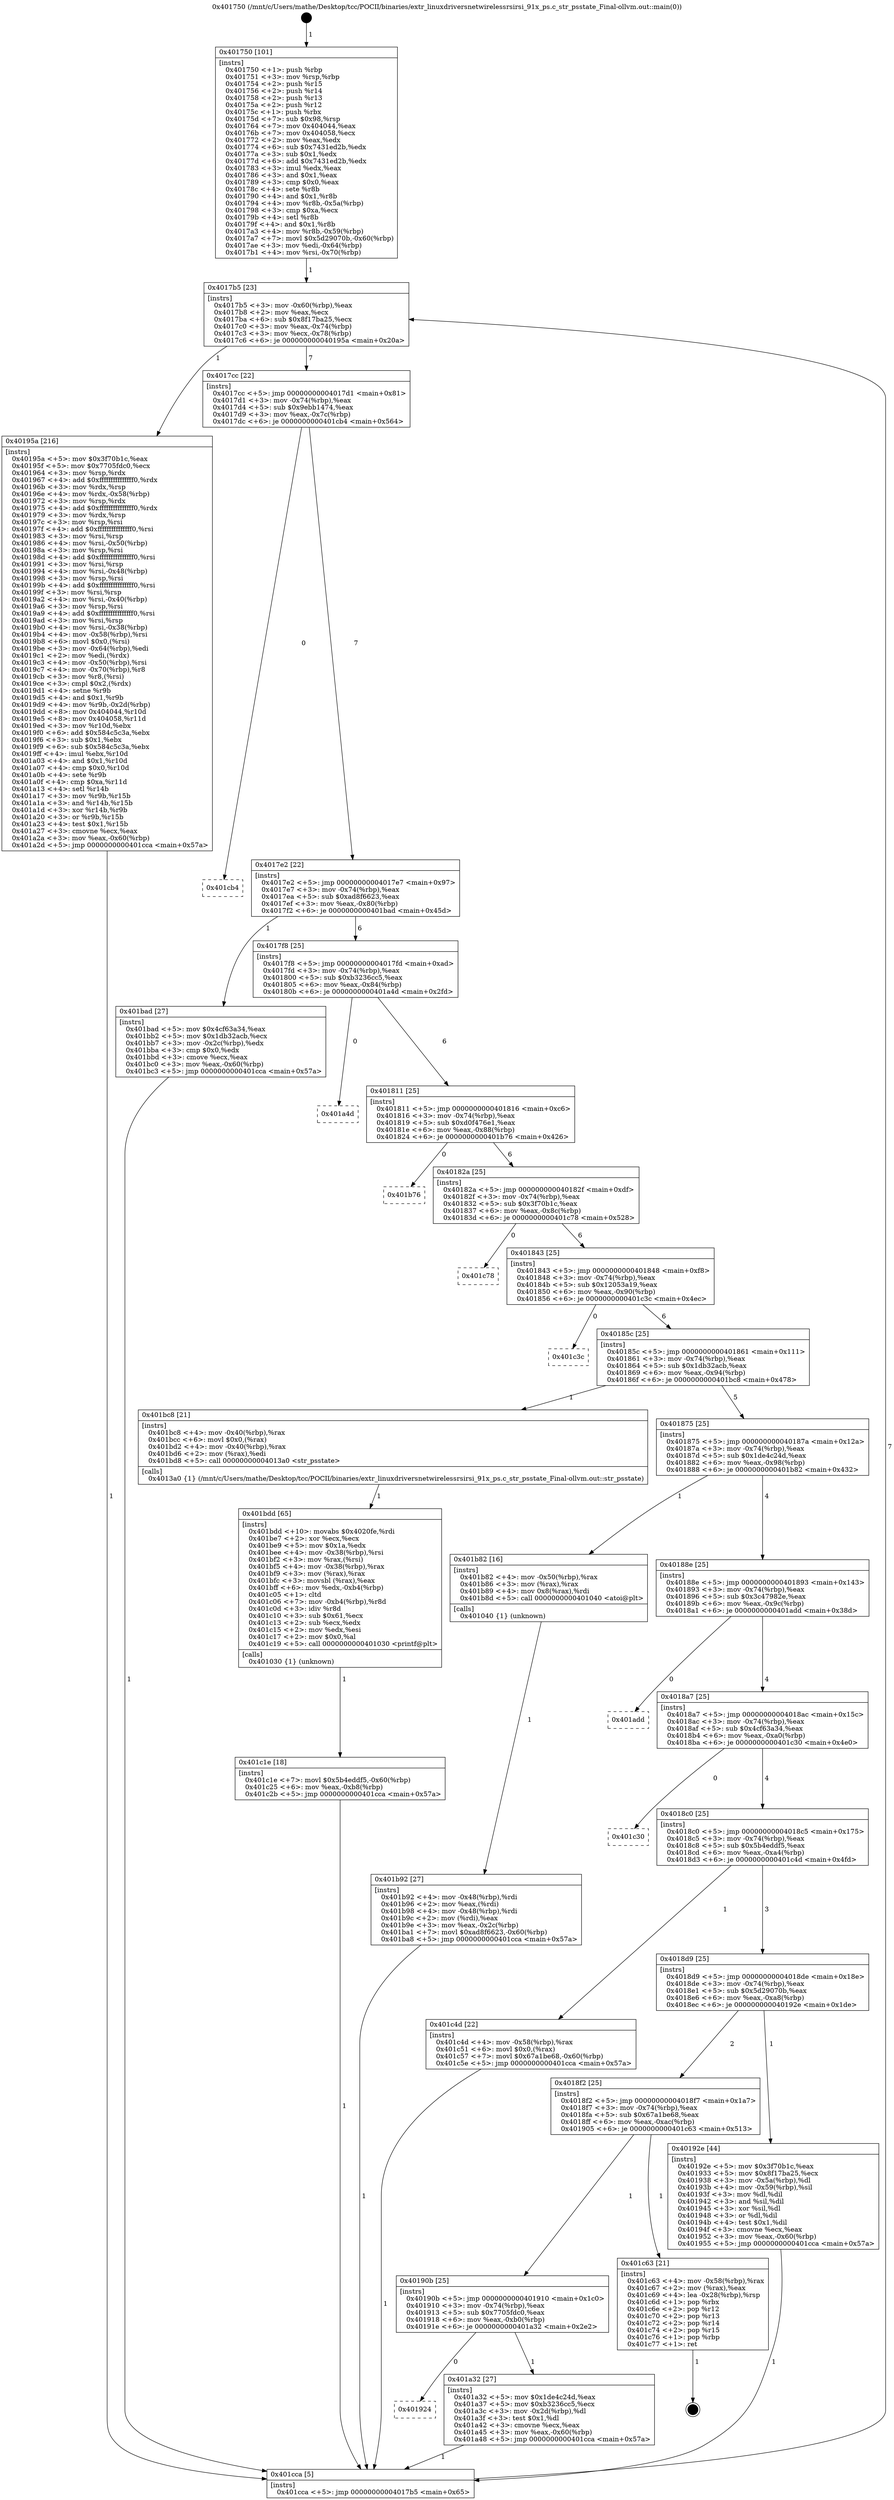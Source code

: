 digraph "0x401750" {
  label = "0x401750 (/mnt/c/Users/mathe/Desktop/tcc/POCII/binaries/extr_linuxdriversnetwirelessrsirsi_91x_ps.c_str_psstate_Final-ollvm.out::main(0))"
  labelloc = "t"
  node[shape=record]

  Entry [label="",width=0.3,height=0.3,shape=circle,fillcolor=black,style=filled]
  "0x4017b5" [label="{
     0x4017b5 [23]\l
     | [instrs]\l
     &nbsp;&nbsp;0x4017b5 \<+3\>: mov -0x60(%rbp),%eax\l
     &nbsp;&nbsp;0x4017b8 \<+2\>: mov %eax,%ecx\l
     &nbsp;&nbsp;0x4017ba \<+6\>: sub $0x8f17ba25,%ecx\l
     &nbsp;&nbsp;0x4017c0 \<+3\>: mov %eax,-0x74(%rbp)\l
     &nbsp;&nbsp;0x4017c3 \<+3\>: mov %ecx,-0x78(%rbp)\l
     &nbsp;&nbsp;0x4017c6 \<+6\>: je 000000000040195a \<main+0x20a\>\l
  }"]
  "0x40195a" [label="{
     0x40195a [216]\l
     | [instrs]\l
     &nbsp;&nbsp;0x40195a \<+5\>: mov $0x3f70b1c,%eax\l
     &nbsp;&nbsp;0x40195f \<+5\>: mov $0x7705fdc0,%ecx\l
     &nbsp;&nbsp;0x401964 \<+3\>: mov %rsp,%rdx\l
     &nbsp;&nbsp;0x401967 \<+4\>: add $0xfffffffffffffff0,%rdx\l
     &nbsp;&nbsp;0x40196b \<+3\>: mov %rdx,%rsp\l
     &nbsp;&nbsp;0x40196e \<+4\>: mov %rdx,-0x58(%rbp)\l
     &nbsp;&nbsp;0x401972 \<+3\>: mov %rsp,%rdx\l
     &nbsp;&nbsp;0x401975 \<+4\>: add $0xfffffffffffffff0,%rdx\l
     &nbsp;&nbsp;0x401979 \<+3\>: mov %rdx,%rsp\l
     &nbsp;&nbsp;0x40197c \<+3\>: mov %rsp,%rsi\l
     &nbsp;&nbsp;0x40197f \<+4\>: add $0xfffffffffffffff0,%rsi\l
     &nbsp;&nbsp;0x401983 \<+3\>: mov %rsi,%rsp\l
     &nbsp;&nbsp;0x401986 \<+4\>: mov %rsi,-0x50(%rbp)\l
     &nbsp;&nbsp;0x40198a \<+3\>: mov %rsp,%rsi\l
     &nbsp;&nbsp;0x40198d \<+4\>: add $0xfffffffffffffff0,%rsi\l
     &nbsp;&nbsp;0x401991 \<+3\>: mov %rsi,%rsp\l
     &nbsp;&nbsp;0x401994 \<+4\>: mov %rsi,-0x48(%rbp)\l
     &nbsp;&nbsp;0x401998 \<+3\>: mov %rsp,%rsi\l
     &nbsp;&nbsp;0x40199b \<+4\>: add $0xfffffffffffffff0,%rsi\l
     &nbsp;&nbsp;0x40199f \<+3\>: mov %rsi,%rsp\l
     &nbsp;&nbsp;0x4019a2 \<+4\>: mov %rsi,-0x40(%rbp)\l
     &nbsp;&nbsp;0x4019a6 \<+3\>: mov %rsp,%rsi\l
     &nbsp;&nbsp;0x4019a9 \<+4\>: add $0xfffffffffffffff0,%rsi\l
     &nbsp;&nbsp;0x4019ad \<+3\>: mov %rsi,%rsp\l
     &nbsp;&nbsp;0x4019b0 \<+4\>: mov %rsi,-0x38(%rbp)\l
     &nbsp;&nbsp;0x4019b4 \<+4\>: mov -0x58(%rbp),%rsi\l
     &nbsp;&nbsp;0x4019b8 \<+6\>: movl $0x0,(%rsi)\l
     &nbsp;&nbsp;0x4019be \<+3\>: mov -0x64(%rbp),%edi\l
     &nbsp;&nbsp;0x4019c1 \<+2\>: mov %edi,(%rdx)\l
     &nbsp;&nbsp;0x4019c3 \<+4\>: mov -0x50(%rbp),%rsi\l
     &nbsp;&nbsp;0x4019c7 \<+4\>: mov -0x70(%rbp),%r8\l
     &nbsp;&nbsp;0x4019cb \<+3\>: mov %r8,(%rsi)\l
     &nbsp;&nbsp;0x4019ce \<+3\>: cmpl $0x2,(%rdx)\l
     &nbsp;&nbsp;0x4019d1 \<+4\>: setne %r9b\l
     &nbsp;&nbsp;0x4019d5 \<+4\>: and $0x1,%r9b\l
     &nbsp;&nbsp;0x4019d9 \<+4\>: mov %r9b,-0x2d(%rbp)\l
     &nbsp;&nbsp;0x4019dd \<+8\>: mov 0x404044,%r10d\l
     &nbsp;&nbsp;0x4019e5 \<+8\>: mov 0x404058,%r11d\l
     &nbsp;&nbsp;0x4019ed \<+3\>: mov %r10d,%ebx\l
     &nbsp;&nbsp;0x4019f0 \<+6\>: add $0x584c5c3a,%ebx\l
     &nbsp;&nbsp;0x4019f6 \<+3\>: sub $0x1,%ebx\l
     &nbsp;&nbsp;0x4019f9 \<+6\>: sub $0x584c5c3a,%ebx\l
     &nbsp;&nbsp;0x4019ff \<+4\>: imul %ebx,%r10d\l
     &nbsp;&nbsp;0x401a03 \<+4\>: and $0x1,%r10d\l
     &nbsp;&nbsp;0x401a07 \<+4\>: cmp $0x0,%r10d\l
     &nbsp;&nbsp;0x401a0b \<+4\>: sete %r9b\l
     &nbsp;&nbsp;0x401a0f \<+4\>: cmp $0xa,%r11d\l
     &nbsp;&nbsp;0x401a13 \<+4\>: setl %r14b\l
     &nbsp;&nbsp;0x401a17 \<+3\>: mov %r9b,%r15b\l
     &nbsp;&nbsp;0x401a1a \<+3\>: and %r14b,%r15b\l
     &nbsp;&nbsp;0x401a1d \<+3\>: xor %r14b,%r9b\l
     &nbsp;&nbsp;0x401a20 \<+3\>: or %r9b,%r15b\l
     &nbsp;&nbsp;0x401a23 \<+4\>: test $0x1,%r15b\l
     &nbsp;&nbsp;0x401a27 \<+3\>: cmovne %ecx,%eax\l
     &nbsp;&nbsp;0x401a2a \<+3\>: mov %eax,-0x60(%rbp)\l
     &nbsp;&nbsp;0x401a2d \<+5\>: jmp 0000000000401cca \<main+0x57a\>\l
  }"]
  "0x4017cc" [label="{
     0x4017cc [22]\l
     | [instrs]\l
     &nbsp;&nbsp;0x4017cc \<+5\>: jmp 00000000004017d1 \<main+0x81\>\l
     &nbsp;&nbsp;0x4017d1 \<+3\>: mov -0x74(%rbp),%eax\l
     &nbsp;&nbsp;0x4017d4 \<+5\>: sub $0x9ebb1474,%eax\l
     &nbsp;&nbsp;0x4017d9 \<+3\>: mov %eax,-0x7c(%rbp)\l
     &nbsp;&nbsp;0x4017dc \<+6\>: je 0000000000401cb4 \<main+0x564\>\l
  }"]
  Exit [label="",width=0.3,height=0.3,shape=circle,fillcolor=black,style=filled,peripheries=2]
  "0x401cb4" [label="{
     0x401cb4\l
  }", style=dashed]
  "0x4017e2" [label="{
     0x4017e2 [22]\l
     | [instrs]\l
     &nbsp;&nbsp;0x4017e2 \<+5\>: jmp 00000000004017e7 \<main+0x97\>\l
     &nbsp;&nbsp;0x4017e7 \<+3\>: mov -0x74(%rbp),%eax\l
     &nbsp;&nbsp;0x4017ea \<+5\>: sub $0xad8f6623,%eax\l
     &nbsp;&nbsp;0x4017ef \<+3\>: mov %eax,-0x80(%rbp)\l
     &nbsp;&nbsp;0x4017f2 \<+6\>: je 0000000000401bad \<main+0x45d\>\l
  }"]
  "0x401c1e" [label="{
     0x401c1e [18]\l
     | [instrs]\l
     &nbsp;&nbsp;0x401c1e \<+7\>: movl $0x5b4eddf5,-0x60(%rbp)\l
     &nbsp;&nbsp;0x401c25 \<+6\>: mov %eax,-0xb8(%rbp)\l
     &nbsp;&nbsp;0x401c2b \<+5\>: jmp 0000000000401cca \<main+0x57a\>\l
  }"]
  "0x401bad" [label="{
     0x401bad [27]\l
     | [instrs]\l
     &nbsp;&nbsp;0x401bad \<+5\>: mov $0x4cf63a34,%eax\l
     &nbsp;&nbsp;0x401bb2 \<+5\>: mov $0x1db32acb,%ecx\l
     &nbsp;&nbsp;0x401bb7 \<+3\>: mov -0x2c(%rbp),%edx\l
     &nbsp;&nbsp;0x401bba \<+3\>: cmp $0x0,%edx\l
     &nbsp;&nbsp;0x401bbd \<+3\>: cmove %ecx,%eax\l
     &nbsp;&nbsp;0x401bc0 \<+3\>: mov %eax,-0x60(%rbp)\l
     &nbsp;&nbsp;0x401bc3 \<+5\>: jmp 0000000000401cca \<main+0x57a\>\l
  }"]
  "0x4017f8" [label="{
     0x4017f8 [25]\l
     | [instrs]\l
     &nbsp;&nbsp;0x4017f8 \<+5\>: jmp 00000000004017fd \<main+0xad\>\l
     &nbsp;&nbsp;0x4017fd \<+3\>: mov -0x74(%rbp),%eax\l
     &nbsp;&nbsp;0x401800 \<+5\>: sub $0xb3236cc5,%eax\l
     &nbsp;&nbsp;0x401805 \<+6\>: mov %eax,-0x84(%rbp)\l
     &nbsp;&nbsp;0x40180b \<+6\>: je 0000000000401a4d \<main+0x2fd\>\l
  }"]
  "0x401bdd" [label="{
     0x401bdd [65]\l
     | [instrs]\l
     &nbsp;&nbsp;0x401bdd \<+10\>: movabs $0x4020fe,%rdi\l
     &nbsp;&nbsp;0x401be7 \<+2\>: xor %ecx,%ecx\l
     &nbsp;&nbsp;0x401be9 \<+5\>: mov $0x1a,%edx\l
     &nbsp;&nbsp;0x401bee \<+4\>: mov -0x38(%rbp),%rsi\l
     &nbsp;&nbsp;0x401bf2 \<+3\>: mov %rax,(%rsi)\l
     &nbsp;&nbsp;0x401bf5 \<+4\>: mov -0x38(%rbp),%rax\l
     &nbsp;&nbsp;0x401bf9 \<+3\>: mov (%rax),%rax\l
     &nbsp;&nbsp;0x401bfc \<+3\>: movsbl (%rax),%eax\l
     &nbsp;&nbsp;0x401bff \<+6\>: mov %edx,-0xb4(%rbp)\l
     &nbsp;&nbsp;0x401c05 \<+1\>: cltd\l
     &nbsp;&nbsp;0x401c06 \<+7\>: mov -0xb4(%rbp),%r8d\l
     &nbsp;&nbsp;0x401c0d \<+3\>: idiv %r8d\l
     &nbsp;&nbsp;0x401c10 \<+3\>: sub $0x61,%ecx\l
     &nbsp;&nbsp;0x401c13 \<+2\>: sub %ecx,%edx\l
     &nbsp;&nbsp;0x401c15 \<+2\>: mov %edx,%esi\l
     &nbsp;&nbsp;0x401c17 \<+2\>: mov $0x0,%al\l
     &nbsp;&nbsp;0x401c19 \<+5\>: call 0000000000401030 \<printf@plt\>\l
     | [calls]\l
     &nbsp;&nbsp;0x401030 \{1\} (unknown)\l
  }"]
  "0x401a4d" [label="{
     0x401a4d\l
  }", style=dashed]
  "0x401811" [label="{
     0x401811 [25]\l
     | [instrs]\l
     &nbsp;&nbsp;0x401811 \<+5\>: jmp 0000000000401816 \<main+0xc6\>\l
     &nbsp;&nbsp;0x401816 \<+3\>: mov -0x74(%rbp),%eax\l
     &nbsp;&nbsp;0x401819 \<+5\>: sub $0xd0f476e1,%eax\l
     &nbsp;&nbsp;0x40181e \<+6\>: mov %eax,-0x88(%rbp)\l
     &nbsp;&nbsp;0x401824 \<+6\>: je 0000000000401b76 \<main+0x426\>\l
  }"]
  "0x401b92" [label="{
     0x401b92 [27]\l
     | [instrs]\l
     &nbsp;&nbsp;0x401b92 \<+4\>: mov -0x48(%rbp),%rdi\l
     &nbsp;&nbsp;0x401b96 \<+2\>: mov %eax,(%rdi)\l
     &nbsp;&nbsp;0x401b98 \<+4\>: mov -0x48(%rbp),%rdi\l
     &nbsp;&nbsp;0x401b9c \<+2\>: mov (%rdi),%eax\l
     &nbsp;&nbsp;0x401b9e \<+3\>: mov %eax,-0x2c(%rbp)\l
     &nbsp;&nbsp;0x401ba1 \<+7\>: movl $0xad8f6623,-0x60(%rbp)\l
     &nbsp;&nbsp;0x401ba8 \<+5\>: jmp 0000000000401cca \<main+0x57a\>\l
  }"]
  "0x401b76" [label="{
     0x401b76\l
  }", style=dashed]
  "0x40182a" [label="{
     0x40182a [25]\l
     | [instrs]\l
     &nbsp;&nbsp;0x40182a \<+5\>: jmp 000000000040182f \<main+0xdf\>\l
     &nbsp;&nbsp;0x40182f \<+3\>: mov -0x74(%rbp),%eax\l
     &nbsp;&nbsp;0x401832 \<+5\>: sub $0x3f70b1c,%eax\l
     &nbsp;&nbsp;0x401837 \<+6\>: mov %eax,-0x8c(%rbp)\l
     &nbsp;&nbsp;0x40183d \<+6\>: je 0000000000401c78 \<main+0x528\>\l
  }"]
  "0x401924" [label="{
     0x401924\l
  }", style=dashed]
  "0x401c78" [label="{
     0x401c78\l
  }", style=dashed]
  "0x401843" [label="{
     0x401843 [25]\l
     | [instrs]\l
     &nbsp;&nbsp;0x401843 \<+5\>: jmp 0000000000401848 \<main+0xf8\>\l
     &nbsp;&nbsp;0x401848 \<+3\>: mov -0x74(%rbp),%eax\l
     &nbsp;&nbsp;0x40184b \<+5\>: sub $0x12053a19,%eax\l
     &nbsp;&nbsp;0x401850 \<+6\>: mov %eax,-0x90(%rbp)\l
     &nbsp;&nbsp;0x401856 \<+6\>: je 0000000000401c3c \<main+0x4ec\>\l
  }"]
  "0x401a32" [label="{
     0x401a32 [27]\l
     | [instrs]\l
     &nbsp;&nbsp;0x401a32 \<+5\>: mov $0x1de4c24d,%eax\l
     &nbsp;&nbsp;0x401a37 \<+5\>: mov $0xb3236cc5,%ecx\l
     &nbsp;&nbsp;0x401a3c \<+3\>: mov -0x2d(%rbp),%dl\l
     &nbsp;&nbsp;0x401a3f \<+3\>: test $0x1,%dl\l
     &nbsp;&nbsp;0x401a42 \<+3\>: cmovne %ecx,%eax\l
     &nbsp;&nbsp;0x401a45 \<+3\>: mov %eax,-0x60(%rbp)\l
     &nbsp;&nbsp;0x401a48 \<+5\>: jmp 0000000000401cca \<main+0x57a\>\l
  }"]
  "0x401c3c" [label="{
     0x401c3c\l
  }", style=dashed]
  "0x40185c" [label="{
     0x40185c [25]\l
     | [instrs]\l
     &nbsp;&nbsp;0x40185c \<+5\>: jmp 0000000000401861 \<main+0x111\>\l
     &nbsp;&nbsp;0x401861 \<+3\>: mov -0x74(%rbp),%eax\l
     &nbsp;&nbsp;0x401864 \<+5\>: sub $0x1db32acb,%eax\l
     &nbsp;&nbsp;0x401869 \<+6\>: mov %eax,-0x94(%rbp)\l
     &nbsp;&nbsp;0x40186f \<+6\>: je 0000000000401bc8 \<main+0x478\>\l
  }"]
  "0x40190b" [label="{
     0x40190b [25]\l
     | [instrs]\l
     &nbsp;&nbsp;0x40190b \<+5\>: jmp 0000000000401910 \<main+0x1c0\>\l
     &nbsp;&nbsp;0x401910 \<+3\>: mov -0x74(%rbp),%eax\l
     &nbsp;&nbsp;0x401913 \<+5\>: sub $0x7705fdc0,%eax\l
     &nbsp;&nbsp;0x401918 \<+6\>: mov %eax,-0xb0(%rbp)\l
     &nbsp;&nbsp;0x40191e \<+6\>: je 0000000000401a32 \<main+0x2e2\>\l
  }"]
  "0x401bc8" [label="{
     0x401bc8 [21]\l
     | [instrs]\l
     &nbsp;&nbsp;0x401bc8 \<+4\>: mov -0x40(%rbp),%rax\l
     &nbsp;&nbsp;0x401bcc \<+6\>: movl $0x0,(%rax)\l
     &nbsp;&nbsp;0x401bd2 \<+4\>: mov -0x40(%rbp),%rax\l
     &nbsp;&nbsp;0x401bd6 \<+2\>: mov (%rax),%edi\l
     &nbsp;&nbsp;0x401bd8 \<+5\>: call 00000000004013a0 \<str_psstate\>\l
     | [calls]\l
     &nbsp;&nbsp;0x4013a0 \{1\} (/mnt/c/Users/mathe/Desktop/tcc/POCII/binaries/extr_linuxdriversnetwirelessrsirsi_91x_ps.c_str_psstate_Final-ollvm.out::str_psstate)\l
  }"]
  "0x401875" [label="{
     0x401875 [25]\l
     | [instrs]\l
     &nbsp;&nbsp;0x401875 \<+5\>: jmp 000000000040187a \<main+0x12a\>\l
     &nbsp;&nbsp;0x40187a \<+3\>: mov -0x74(%rbp),%eax\l
     &nbsp;&nbsp;0x40187d \<+5\>: sub $0x1de4c24d,%eax\l
     &nbsp;&nbsp;0x401882 \<+6\>: mov %eax,-0x98(%rbp)\l
     &nbsp;&nbsp;0x401888 \<+6\>: je 0000000000401b82 \<main+0x432\>\l
  }"]
  "0x401c63" [label="{
     0x401c63 [21]\l
     | [instrs]\l
     &nbsp;&nbsp;0x401c63 \<+4\>: mov -0x58(%rbp),%rax\l
     &nbsp;&nbsp;0x401c67 \<+2\>: mov (%rax),%eax\l
     &nbsp;&nbsp;0x401c69 \<+4\>: lea -0x28(%rbp),%rsp\l
     &nbsp;&nbsp;0x401c6d \<+1\>: pop %rbx\l
     &nbsp;&nbsp;0x401c6e \<+2\>: pop %r12\l
     &nbsp;&nbsp;0x401c70 \<+2\>: pop %r13\l
     &nbsp;&nbsp;0x401c72 \<+2\>: pop %r14\l
     &nbsp;&nbsp;0x401c74 \<+2\>: pop %r15\l
     &nbsp;&nbsp;0x401c76 \<+1\>: pop %rbp\l
     &nbsp;&nbsp;0x401c77 \<+1\>: ret\l
  }"]
  "0x401b82" [label="{
     0x401b82 [16]\l
     | [instrs]\l
     &nbsp;&nbsp;0x401b82 \<+4\>: mov -0x50(%rbp),%rax\l
     &nbsp;&nbsp;0x401b86 \<+3\>: mov (%rax),%rax\l
     &nbsp;&nbsp;0x401b89 \<+4\>: mov 0x8(%rax),%rdi\l
     &nbsp;&nbsp;0x401b8d \<+5\>: call 0000000000401040 \<atoi@plt\>\l
     | [calls]\l
     &nbsp;&nbsp;0x401040 \{1\} (unknown)\l
  }"]
  "0x40188e" [label="{
     0x40188e [25]\l
     | [instrs]\l
     &nbsp;&nbsp;0x40188e \<+5\>: jmp 0000000000401893 \<main+0x143\>\l
     &nbsp;&nbsp;0x401893 \<+3\>: mov -0x74(%rbp),%eax\l
     &nbsp;&nbsp;0x401896 \<+5\>: sub $0x3c47982e,%eax\l
     &nbsp;&nbsp;0x40189b \<+6\>: mov %eax,-0x9c(%rbp)\l
     &nbsp;&nbsp;0x4018a1 \<+6\>: je 0000000000401add \<main+0x38d\>\l
  }"]
  "0x401750" [label="{
     0x401750 [101]\l
     | [instrs]\l
     &nbsp;&nbsp;0x401750 \<+1\>: push %rbp\l
     &nbsp;&nbsp;0x401751 \<+3\>: mov %rsp,%rbp\l
     &nbsp;&nbsp;0x401754 \<+2\>: push %r15\l
     &nbsp;&nbsp;0x401756 \<+2\>: push %r14\l
     &nbsp;&nbsp;0x401758 \<+2\>: push %r13\l
     &nbsp;&nbsp;0x40175a \<+2\>: push %r12\l
     &nbsp;&nbsp;0x40175c \<+1\>: push %rbx\l
     &nbsp;&nbsp;0x40175d \<+7\>: sub $0x98,%rsp\l
     &nbsp;&nbsp;0x401764 \<+7\>: mov 0x404044,%eax\l
     &nbsp;&nbsp;0x40176b \<+7\>: mov 0x404058,%ecx\l
     &nbsp;&nbsp;0x401772 \<+2\>: mov %eax,%edx\l
     &nbsp;&nbsp;0x401774 \<+6\>: sub $0x7431ed2b,%edx\l
     &nbsp;&nbsp;0x40177a \<+3\>: sub $0x1,%edx\l
     &nbsp;&nbsp;0x40177d \<+6\>: add $0x7431ed2b,%edx\l
     &nbsp;&nbsp;0x401783 \<+3\>: imul %edx,%eax\l
     &nbsp;&nbsp;0x401786 \<+3\>: and $0x1,%eax\l
     &nbsp;&nbsp;0x401789 \<+3\>: cmp $0x0,%eax\l
     &nbsp;&nbsp;0x40178c \<+4\>: sete %r8b\l
     &nbsp;&nbsp;0x401790 \<+4\>: and $0x1,%r8b\l
     &nbsp;&nbsp;0x401794 \<+4\>: mov %r8b,-0x5a(%rbp)\l
     &nbsp;&nbsp;0x401798 \<+3\>: cmp $0xa,%ecx\l
     &nbsp;&nbsp;0x40179b \<+4\>: setl %r8b\l
     &nbsp;&nbsp;0x40179f \<+4\>: and $0x1,%r8b\l
     &nbsp;&nbsp;0x4017a3 \<+4\>: mov %r8b,-0x59(%rbp)\l
     &nbsp;&nbsp;0x4017a7 \<+7\>: movl $0x5d29070b,-0x60(%rbp)\l
     &nbsp;&nbsp;0x4017ae \<+3\>: mov %edi,-0x64(%rbp)\l
     &nbsp;&nbsp;0x4017b1 \<+4\>: mov %rsi,-0x70(%rbp)\l
  }"]
  "0x401add" [label="{
     0x401add\l
  }", style=dashed]
  "0x4018a7" [label="{
     0x4018a7 [25]\l
     | [instrs]\l
     &nbsp;&nbsp;0x4018a7 \<+5\>: jmp 00000000004018ac \<main+0x15c\>\l
     &nbsp;&nbsp;0x4018ac \<+3\>: mov -0x74(%rbp),%eax\l
     &nbsp;&nbsp;0x4018af \<+5\>: sub $0x4cf63a34,%eax\l
     &nbsp;&nbsp;0x4018b4 \<+6\>: mov %eax,-0xa0(%rbp)\l
     &nbsp;&nbsp;0x4018ba \<+6\>: je 0000000000401c30 \<main+0x4e0\>\l
  }"]
  "0x401cca" [label="{
     0x401cca [5]\l
     | [instrs]\l
     &nbsp;&nbsp;0x401cca \<+5\>: jmp 00000000004017b5 \<main+0x65\>\l
  }"]
  "0x401c30" [label="{
     0x401c30\l
  }", style=dashed]
  "0x4018c0" [label="{
     0x4018c0 [25]\l
     | [instrs]\l
     &nbsp;&nbsp;0x4018c0 \<+5\>: jmp 00000000004018c5 \<main+0x175\>\l
     &nbsp;&nbsp;0x4018c5 \<+3\>: mov -0x74(%rbp),%eax\l
     &nbsp;&nbsp;0x4018c8 \<+5\>: sub $0x5b4eddf5,%eax\l
     &nbsp;&nbsp;0x4018cd \<+6\>: mov %eax,-0xa4(%rbp)\l
     &nbsp;&nbsp;0x4018d3 \<+6\>: je 0000000000401c4d \<main+0x4fd\>\l
  }"]
  "0x4018f2" [label="{
     0x4018f2 [25]\l
     | [instrs]\l
     &nbsp;&nbsp;0x4018f2 \<+5\>: jmp 00000000004018f7 \<main+0x1a7\>\l
     &nbsp;&nbsp;0x4018f7 \<+3\>: mov -0x74(%rbp),%eax\l
     &nbsp;&nbsp;0x4018fa \<+5\>: sub $0x67a1be68,%eax\l
     &nbsp;&nbsp;0x4018ff \<+6\>: mov %eax,-0xac(%rbp)\l
     &nbsp;&nbsp;0x401905 \<+6\>: je 0000000000401c63 \<main+0x513\>\l
  }"]
  "0x401c4d" [label="{
     0x401c4d [22]\l
     | [instrs]\l
     &nbsp;&nbsp;0x401c4d \<+4\>: mov -0x58(%rbp),%rax\l
     &nbsp;&nbsp;0x401c51 \<+6\>: movl $0x0,(%rax)\l
     &nbsp;&nbsp;0x401c57 \<+7\>: movl $0x67a1be68,-0x60(%rbp)\l
     &nbsp;&nbsp;0x401c5e \<+5\>: jmp 0000000000401cca \<main+0x57a\>\l
  }"]
  "0x4018d9" [label="{
     0x4018d9 [25]\l
     | [instrs]\l
     &nbsp;&nbsp;0x4018d9 \<+5\>: jmp 00000000004018de \<main+0x18e\>\l
     &nbsp;&nbsp;0x4018de \<+3\>: mov -0x74(%rbp),%eax\l
     &nbsp;&nbsp;0x4018e1 \<+5\>: sub $0x5d29070b,%eax\l
     &nbsp;&nbsp;0x4018e6 \<+6\>: mov %eax,-0xa8(%rbp)\l
     &nbsp;&nbsp;0x4018ec \<+6\>: je 000000000040192e \<main+0x1de\>\l
  }"]
  "0x40192e" [label="{
     0x40192e [44]\l
     | [instrs]\l
     &nbsp;&nbsp;0x40192e \<+5\>: mov $0x3f70b1c,%eax\l
     &nbsp;&nbsp;0x401933 \<+5\>: mov $0x8f17ba25,%ecx\l
     &nbsp;&nbsp;0x401938 \<+3\>: mov -0x5a(%rbp),%dl\l
     &nbsp;&nbsp;0x40193b \<+4\>: mov -0x59(%rbp),%sil\l
     &nbsp;&nbsp;0x40193f \<+3\>: mov %dl,%dil\l
     &nbsp;&nbsp;0x401942 \<+3\>: and %sil,%dil\l
     &nbsp;&nbsp;0x401945 \<+3\>: xor %sil,%dl\l
     &nbsp;&nbsp;0x401948 \<+3\>: or %dl,%dil\l
     &nbsp;&nbsp;0x40194b \<+4\>: test $0x1,%dil\l
     &nbsp;&nbsp;0x40194f \<+3\>: cmovne %ecx,%eax\l
     &nbsp;&nbsp;0x401952 \<+3\>: mov %eax,-0x60(%rbp)\l
     &nbsp;&nbsp;0x401955 \<+5\>: jmp 0000000000401cca \<main+0x57a\>\l
  }"]
  Entry -> "0x401750" [label=" 1"]
  "0x4017b5" -> "0x40195a" [label=" 1"]
  "0x4017b5" -> "0x4017cc" [label=" 7"]
  "0x401c63" -> Exit [label=" 1"]
  "0x4017cc" -> "0x401cb4" [label=" 0"]
  "0x4017cc" -> "0x4017e2" [label=" 7"]
  "0x401c4d" -> "0x401cca" [label=" 1"]
  "0x4017e2" -> "0x401bad" [label=" 1"]
  "0x4017e2" -> "0x4017f8" [label=" 6"]
  "0x401c1e" -> "0x401cca" [label=" 1"]
  "0x4017f8" -> "0x401a4d" [label=" 0"]
  "0x4017f8" -> "0x401811" [label=" 6"]
  "0x401bdd" -> "0x401c1e" [label=" 1"]
  "0x401811" -> "0x401b76" [label=" 0"]
  "0x401811" -> "0x40182a" [label=" 6"]
  "0x401bc8" -> "0x401bdd" [label=" 1"]
  "0x40182a" -> "0x401c78" [label=" 0"]
  "0x40182a" -> "0x401843" [label=" 6"]
  "0x401bad" -> "0x401cca" [label=" 1"]
  "0x401843" -> "0x401c3c" [label=" 0"]
  "0x401843" -> "0x40185c" [label=" 6"]
  "0x401b92" -> "0x401cca" [label=" 1"]
  "0x40185c" -> "0x401bc8" [label=" 1"]
  "0x40185c" -> "0x401875" [label=" 5"]
  "0x401a32" -> "0x401cca" [label=" 1"]
  "0x401875" -> "0x401b82" [label=" 1"]
  "0x401875" -> "0x40188e" [label=" 4"]
  "0x40190b" -> "0x401924" [label=" 0"]
  "0x40188e" -> "0x401add" [label=" 0"]
  "0x40188e" -> "0x4018a7" [label=" 4"]
  "0x401b82" -> "0x401b92" [label=" 1"]
  "0x4018a7" -> "0x401c30" [label=" 0"]
  "0x4018a7" -> "0x4018c0" [label=" 4"]
  "0x4018f2" -> "0x40190b" [label=" 1"]
  "0x4018c0" -> "0x401c4d" [label=" 1"]
  "0x4018c0" -> "0x4018d9" [label=" 3"]
  "0x4018f2" -> "0x401c63" [label=" 1"]
  "0x4018d9" -> "0x40192e" [label=" 1"]
  "0x4018d9" -> "0x4018f2" [label=" 2"]
  "0x40192e" -> "0x401cca" [label=" 1"]
  "0x401750" -> "0x4017b5" [label=" 1"]
  "0x401cca" -> "0x4017b5" [label=" 7"]
  "0x40195a" -> "0x401cca" [label=" 1"]
  "0x40190b" -> "0x401a32" [label=" 1"]
}
